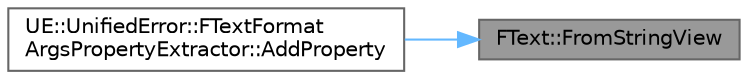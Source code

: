digraph "FText::FromStringView"
{
 // INTERACTIVE_SVG=YES
 // LATEX_PDF_SIZE
  bgcolor="transparent";
  edge [fontname=Helvetica,fontsize=10,labelfontname=Helvetica,labelfontsize=10];
  node [fontname=Helvetica,fontsize=10,shape=box,height=0.2,width=0.4];
  rankdir="RL";
  Node1 [id="Node000001",label="FText::FromStringView",height=0.2,width=0.4,color="gray40", fillcolor="grey60", style="filled", fontcolor="black",tooltip="Generate a FText representing the passed string view."];
  Node1 -> Node2 [id="edge1_Node000001_Node000002",dir="back",color="steelblue1",style="solid",tooltip=" "];
  Node2 [id="Node000002",label="UE::UnifiedError::FTextFormat\lArgsPropertyExtractor::AddProperty",height=0.2,width=0.4,color="grey40", fillcolor="white", style="filled",URL="$d7/daf/classUE_1_1UnifiedError_1_1FTextFormatArgsPropertyExtractor.html#a912dd1e20595e0bc12b5318d8e72c86a",tooltip=" "];
}

